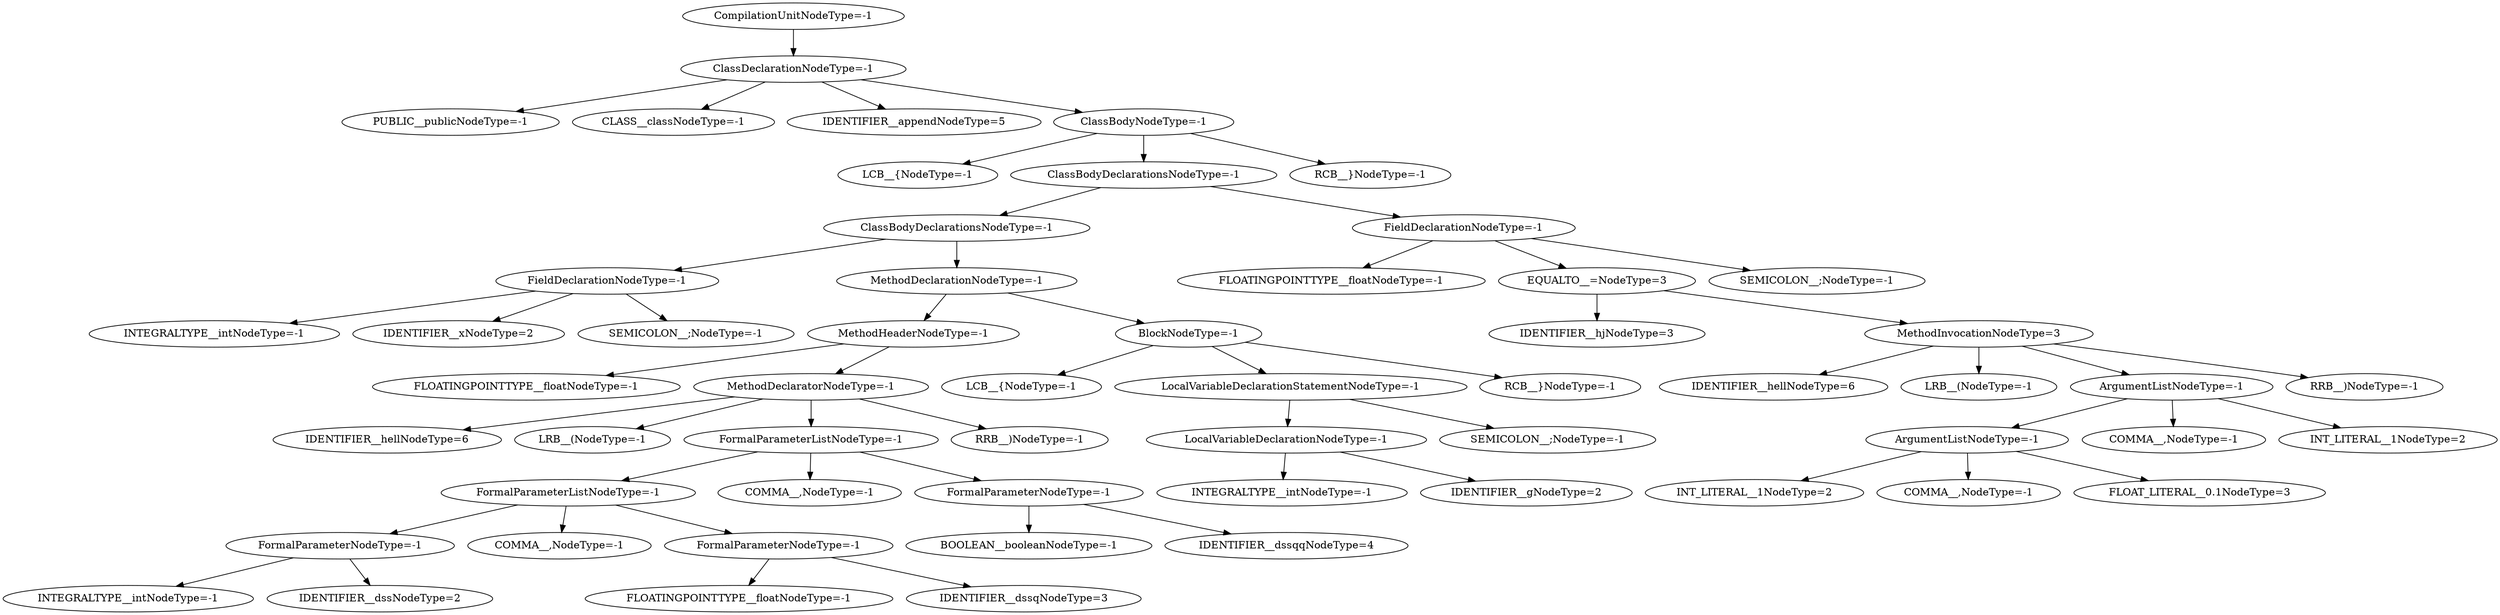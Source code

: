 strict digraph {
	94030999953472[label="CompilationUnitNodeType=-1"];
	94030999953472 -> 94030999952896;
	94030999952896[label="ClassDeclarationNodeType=-1"];
	94030999952896 -> 94030999926128;
	94030999952896 -> 94030999952768;
	94030999952896 -> 94030999926640;
	94030999952896 -> 94030999952640;
	94030999926128[label="PUBLIC__publicNodeType=-1"];
	94030999952768[label="CLASS__classNodeType=-1"];
	94030999926640[label="IDENTIFIER__appendNodeType=5"];
	94030999952640[label="ClassBodyNodeType=-1"];
	94030999952640 -> 94030999952480;
	94030999952640 -> 94030999952240;
	94030999952640 -> 94030999952560;
	94030999952480[label="LCB__{NodeType=-1"];
	94030999952240[label="ClassBodyDeclarationsNodeType=-1"];
	94030999952240 -> 94030999937088;
	94030999952240 -> 94030999951776;
	94030999937088[label="ClassBodyDeclarationsNodeType=-1"];
	94030999937088 -> 94030999928272;
	94030999937088 -> 94030999936608;
	94030999928272[label="FieldDeclarationNodeType=-1"];
	94030999928272 -> 94030999926976;
	94030999928272 -> 94030999927440;
	94030999928272 -> 94030999928192;
	94030999926976[label="INTEGRALTYPE__intNodeType=-1"];
	94030999927440[label="IDENTIFIER__xNodeType=2"];
	94030999928192[label="SEMICOLON__;NodeType=-1"];
	94030999936608[label="MethodDeclarationNodeType=-1"];
	94030999936608 -> 94030999934240;
	94030999936608 -> 94030999936336;
	94030999934240[label="MethodHeaderNodeType=-1"];
	94030999934240 -> 94030999929024;
	94030999934240 -> 94030999934064;
	94030999929024[label="FLOATINGPOINTTYPE__floatNodeType=-1"];
	94030999934064[label="MethodDeclaratorNodeType=-1"];
	94030999934064 -> 94030999929552;
	94030999934064 -> 94030999933808;
	94030999934064 -> 94030999933568;
	94030999934064 -> 94030999933888;
	94030999929552[label="IDENTIFIER__hellNodeType=6"];
	94030999933808[label="LRB__(NodeType=-1"];
	94030999933568[label="FormalParameterListNodeType=-1"];
	94030999933568 -> 94030999932304;
	94030999933568 -> 94030999933488;
	94030999933568 -> 94030999933376;
	94030999932304[label="FormalParameterListNodeType=-1"];
	94030999932304 -> 94030999930784;
	94030999932304 -> 94030999932224;
	94030999932304 -> 94030999932112;
	94030999930784[label="FormalParameterNodeType=-1"];
	94030999930784 -> 94030999929888;
	94030999930784 -> 94030999930352;
	94030999929888[label="INTEGRALTYPE__intNodeType=-1"];
	94030999930352[label="IDENTIFIER__dssNodeType=2"];
	94030999932224[label="COMMA__,NodeType=-1"];
	94030999932112[label="FormalParameterNodeType=-1"];
	94030999932112 -> 94030999931152;
	94030999932112 -> 94030999931680;
	94030999931152[label="FLOATINGPOINTTYPE__floatNodeType=-1"];
	94030999931680[label="IDENTIFIER__dssqNodeType=3"];
	94030999933488[label="COMMA__,NodeType=-1"];
	94030999933376[label="FormalParameterNodeType=-1"];
	94030999933376 -> 94030999932640;
	94030999933376 -> 94030999932976;
	94030999932640[label="BOOLEAN__booleanNodeType=-1"];
	94030999932976[label="IDENTIFIER__dssqqNodeType=4"];
	94030999933888[label="RRB__)NodeType=-1"];
	94030999936336[label="BlockNodeType=-1"];
	94030999936336 -> 94030999936176;
	94030999936336 -> 94030999935824;
	94030999936336 -> 94030999936256;
	94030999936176[label="LCB__{NodeType=-1"];
	94030999935824[label="LocalVariableDeclarationStatementNodeType=-1"];
	94030999935824 -> 94030999935584;
	94030999935824 -> 94030999935744;
	94030999935584[label="LocalVariableDeclarationNodeType=-1"];
	94030999935584 -> 94030999934416;
	94030999935584 -> 94030999934784;
	94030999934416[label="INTEGRALTYPE__intNodeType=-1"];
	94030999934784[label="IDENTIFIER__gNodeType=2"];
	94030999935744[label="SEMICOLON__;NodeType=-1"];
	94030999936256[label="RCB__}NodeType=-1"];
	94030999951776[label="FieldDeclarationNodeType=-1"];
	94030999951776 -> 94030999937376;
	94030999951776 -> 94030999951328;
	94030999951776 -> 94030999951696;
	94030999937376[label="FLOATINGPOINTTYPE__floatNodeType=-1"];
	94030999951328[label="EQUALTO__=NodeType=3"];
	94030999951328 -> 94030999937824;
	94030999951328 -> 94030999948304;
	94030999937824[label="IDENTIFIER__hjNodeType=3"];
	94030999948304[label="MethodInvocationNodeType=3"];
	94030999948304 -> 94030999938352;
	94030999948304 -> 94030999948096;
	94030999948304 -> 94030999947904;
	94030999948304 -> 94030999948176;
	94030999938352[label="IDENTIFIER__hellNodeType=6"];
	94030999948096[label="LRB__(NodeType=-1"];
	94030999947904[label="ArgumentListNodeType=-1"];
	94030999947904 -> 94030999944768;
	94030999947904 -> 94030999947824;
	94030999947904 -> 94030999945008;
	94030999944768[label="ArgumentListNodeType=-1"];
	94030999944768 -> 94030999938720;
	94030999944768 -> 94030999944688;
	94030999944768 -> 94030999941808;
	94030999938720[label="INT_LITERAL__1NodeType=2"];
	94030999944688[label="COMMA__,NodeType=-1"];
	94030999941808[label="FLOAT_LITERAL__0.1NodeType=3"];
	94030999947824[label="COMMA__,NodeType=-1"];
	94030999945008[label="INT_LITERAL__1NodeType=2"];
	94030999948176[label="RRB__)NodeType=-1"];
	94030999951696[label="SEMICOLON__;NodeType=-1"];
	94030999952560[label="RCB__}NodeType=-1"];
}
